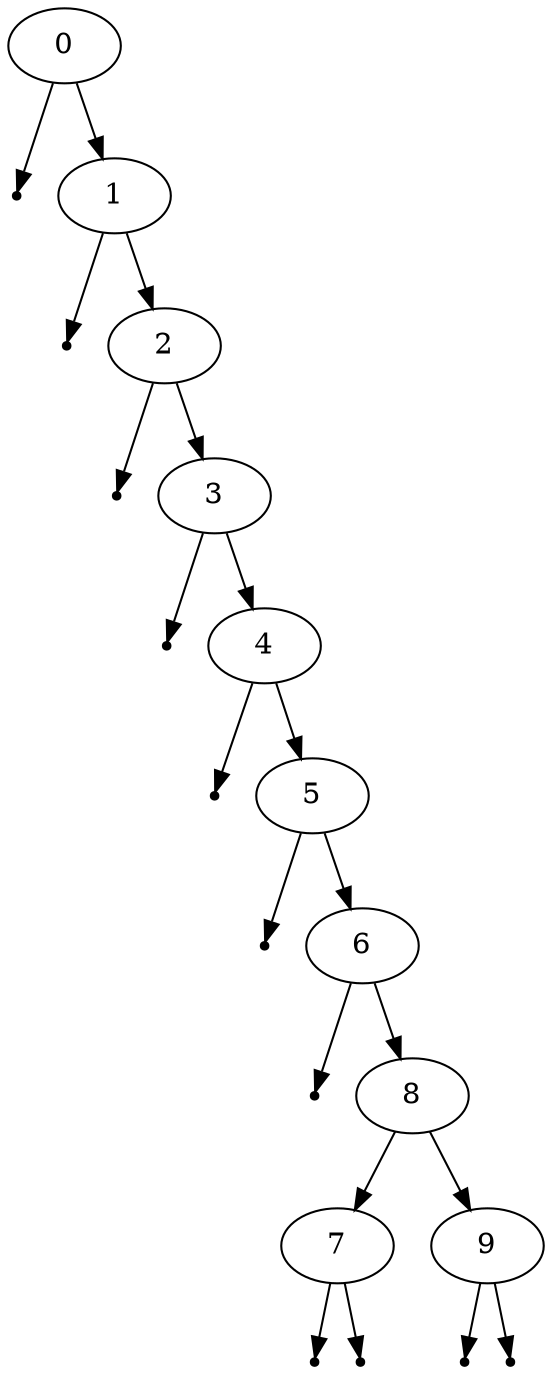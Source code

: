 digraph BST {
  0 -> null_0_left
  0 -> 1
  null_0_left [shape=point]
  1 -> null_1_left
  1 -> 2
  null_1_left [shape=point]
  2 -> null_2_left
  2 -> 3
  null_2_left [shape=point]
  3 -> null_3_left
  3 -> 4
  null_3_left [shape=point]
  4 -> null_4_left
  4 -> 5
  null_4_left [shape=point]
  5 -> null_5_left
  5 -> 6
  null_5_left [shape=point]
  6 -> null_6_left
  6 -> 8
  null_6_left [shape=point]
  8 -> 7
  8 -> 9
  7 -> null_7_left
  7 -> null_7_right
  null_7_left [shape=point]
  null_7_right [shape=point]
  9 -> null_9_left
  9 -> null_9_right
  null_9_left [shape=point]
  null_9_right [shape=point]
}
